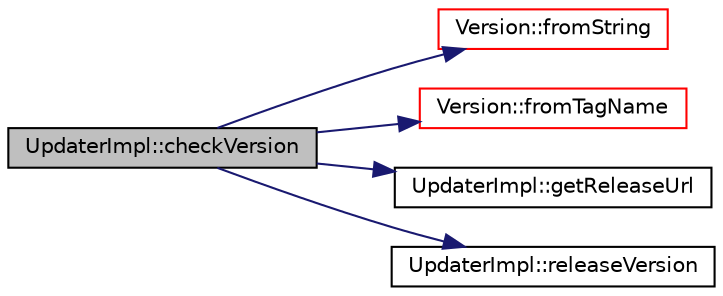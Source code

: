 digraph "UpdaterImpl::checkVersion"
{
 // LATEX_PDF_SIZE
  edge [fontname="Helvetica",fontsize="10",labelfontname="Helvetica",labelfontsize="10"];
  node [fontname="Helvetica",fontsize="10",shape=record];
  rankdir="LR";
  Node1 [label="UpdaterImpl::checkVersion",height=0.2,width=0.4,color="black", fillcolor="grey75", style="filled", fontcolor="black",tooltip=" "];
  Node1 -> Node2 [color="midnightblue",fontsize="10",style="solid",fontname="Helvetica"];
  Node2 [label="Version::fromString",height=0.2,width=0.4,color="red", fillcolor="white", style="filled",URL="$class_version.html#ab6fd1cf756f1379ed5e791ec4e29d261",tooltip=" "];
  Node1 -> Node5 [color="midnightblue",fontsize="10",style="solid",fontname="Helvetica"];
  Node5 [label="Version::fromTagName",height=0.2,width=0.4,color="red", fillcolor="white", style="filled",URL="$class_version.html#acaa566a12459bc72c5f0755ff1b7fc01",tooltip=" "];
  Node1 -> Node6 [color="midnightblue",fontsize="10",style="solid",fontname="Helvetica"];
  Node6 [label="UpdaterImpl::getReleaseUrl",height=0.2,width=0.4,color="black", fillcolor="white", style="filled",URL="$class_updater_impl.html#a7fa30e926f7ec621c5a39df487b471db",tooltip=" "];
  Node1 -> Node7 [color="midnightblue",fontsize="10",style="solid",fontname="Helvetica"];
  Node7 [label="UpdaterImpl::releaseVersion",height=0.2,width=0.4,color="black", fillcolor="white", style="filled",URL="$class_updater_impl.html#a7a3e620422e8e0fb4ce918706ec3a864",tooltip=" "];
}
